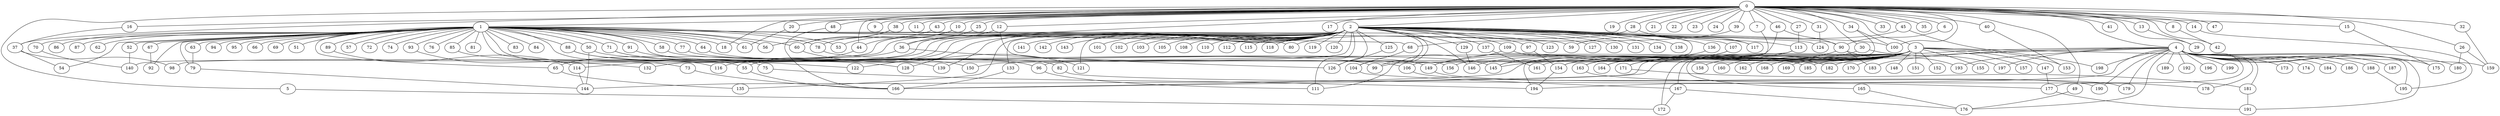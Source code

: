 
graph graphname {
    0 -- 1
0 -- 2
0 -- 3
0 -- 4
0 -- 5
0 -- 6
0 -- 7
0 -- 8
0 -- 9
0 -- 10
0 -- 11
0 -- 12
0 -- 13
0 -- 14
0 -- 15
0 -- 16
0 -- 17
0 -- 18
0 -- 19
0 -- 20
0 -- 21
0 -- 22
0 -- 23
0 -- 24
0 -- 25
0 -- 26
0 -- 27
0 -- 28
0 -- 29
0 -- 30
0 -- 31
0 -- 32
0 -- 33
0 -- 34
0 -- 35
0 -- 36
0 -- 37
0 -- 38
0 -- 39
0 -- 40
0 -- 41
0 -- 42
0 -- 43
0 -- 44
0 -- 45
0 -- 46
0 -- 47
0 -- 48
0 -- 49
0 -- 100
1 -- 50
1 -- 51
1 -- 52
1 -- 53
1 -- 54
1 -- 55
1 -- 56
1 -- 57
1 -- 58
1 -- 59
1 -- 60
1 -- 61
1 -- 62
1 -- 63
1 -- 64
1 -- 65
1 -- 66
1 -- 67
1 -- 68
1 -- 69
1 -- 70
1 -- 71
1 -- 72
1 -- 73
1 -- 74
1 -- 75
1 -- 76
1 -- 77
1 -- 78
1 -- 79
1 -- 80
1 -- 81
1 -- 82
1 -- 83
1 -- 84
1 -- 85
1 -- 86
1 -- 87
1 -- 88
1 -- 89
1 -- 90
1 -- 91
1 -- 92
1 -- 93
1 -- 94
1 -- 95
1 -- 18
2 -- 128
2 -- 130
2 -- 131
2 -- 132
2 -- 133
2 -- 134
2 -- 129
2 -- 136
2 -- 137
2 -- 138
2 -- 139
2 -- 140
2 -- 141
2 -- 142
2 -- 143
2 -- 135
2 -- 96
2 -- 97
2 -- 98
2 -- 99
2 -- 100
2 -- 101
2 -- 102
2 -- 103
2 -- 104
2 -- 105
2 -- 106
2 -- 107
2 -- 108
2 -- 109
2 -- 110
2 -- 111
2 -- 112
2 -- 113
2 -- 114
2 -- 115
2 -- 116
2 -- 117
2 -- 118
2 -- 119
2 -- 120
2 -- 121
2 -- 122
2 -- 123
2 -- 124
2 -- 125
2 -- 126
2 -- 127
2 -- 146
3 -- 144
3 -- 145
3 -- 146
3 -- 147
3 -- 148
3 -- 149
3 -- 150
3 -- 151
3 -- 152
3 -- 153
3 -- 154
3 -- 155
3 -- 156
3 -- 157
3 -- 158
3 -- 159
3 -- 160
3 -- 161
3 -- 162
3 -- 163
3 -- 164
3 -- 165
3 -- 166
3 -- 167
3 -- 168
3 -- 169
3 -- 170
3 -- 171
3 -- 172
4 -- 173
4 -- 174
4 -- 175
4 -- 176
4 -- 177
4 -- 178
4 -- 179
4 -- 180
4 -- 181
4 -- 182
4 -- 183
4 -- 184
4 -- 185
4 -- 186
4 -- 187
4 -- 188
4 -- 189
4 -- 190
4 -- 191
4 -- 192
4 -- 193
4 -- 194
4 -- 195
4 -- 196
4 -- 197
4 -- 198
4 -- 199
5 -- 172
6 -- 90
7 -- 145
8 -- 42
10 -- 78
10 -- 44
12 -- 156
12 -- 53
13 -- 29
14 -- 195
15 -- 175
16 -- 37
20 -- 61
25 -- 36
26 -- 159
26 -- 180
27 -- 113
28 -- 80
28 -- 117
30 -- 166
30 -- 197
31 -- 124
32 -- 159
34 -- 154
34 -- 100
36 -- 65
36 -- 126
37 -- 54
37 -- 98
38 -- 56
38 -- 60
39 -- 68
40 -- 153
43 -- 60
44 -- 55
45 -- 59
45 -- 198
46 -- 99
46 -- 90
48 -- 166
49 -- 176
50 -- 144
50 -- 149
52 -- 140
55 -- 166
58 -- 99
60 -- 121
63 -- 79
64 -- 185
65 -- 135
67 -- 92
68 -- 104
70 -- 140
71 -- 150
71 -- 139
73 -- 166
75 -- 194
77 -- 145
78 -- 106
79 -- 144
82 -- 177
85 -- 116
88 -- 128
88 -- 122
89 -- 114
90 -- 171
90 -- 183
90 -- 193
91 -- 96
93 -- 132
96 -- 111
97 -- 154
104 -- 167
106 -- 190
107 -- 163
107 -- 145
109 -- 182
109 -- 111
113 -- 194
113 -- 164
114 -- 144
125 -- 126
129 -- 146
133 -- 166
136 -- 149
137 -- 161
147 -- 177
149 -- 179
154 -- 194
163 -- 178
165 -- 176
167 -- 176
167 -- 172
171 -- 181
177 -- 191
181 -- 191
188 -- 195

}
